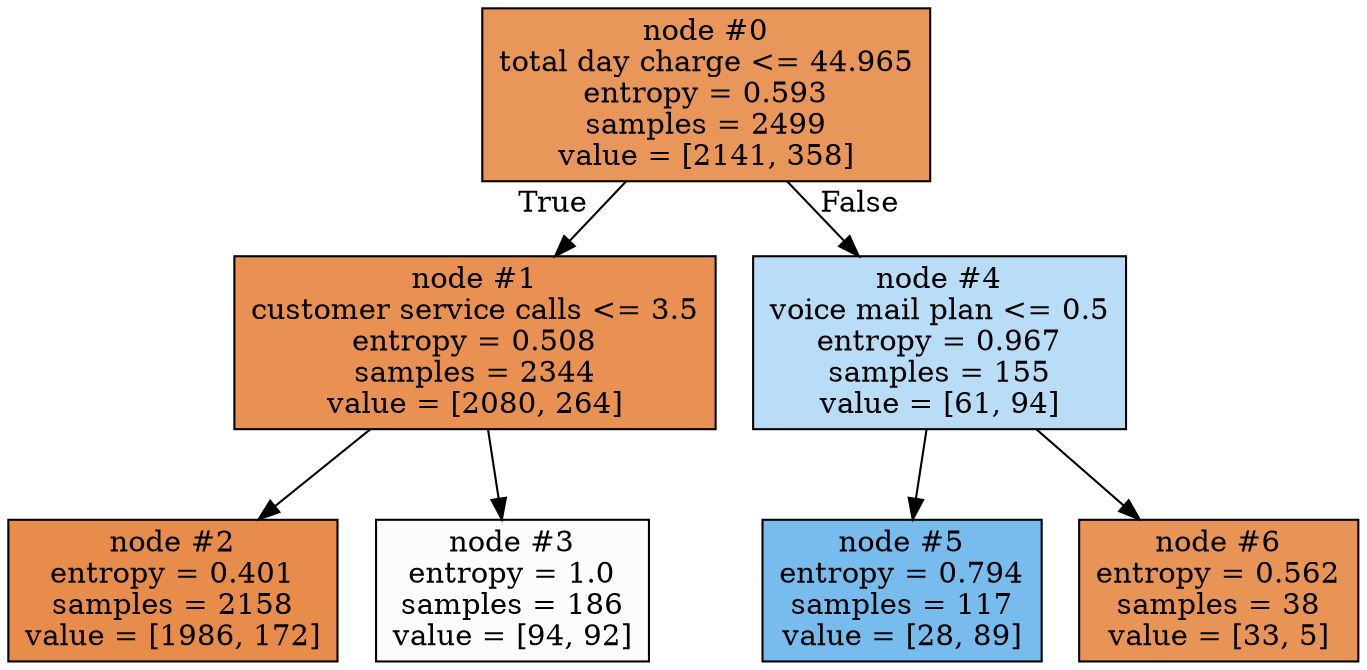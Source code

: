 digraph Tree {
node [shape=box, style="filled", color="black"] ;
graph [ranksep=equally, splines=polyline] ;
0 [label="node #0\ntotal day charge <= 44.965\nentropy = 0.593\nsamples = 2499\nvalue = [2141, 358]", fillcolor="#e9965a"] ;
1 [label="node #1\ncustomer service calls <= 3.5\nentropy = 0.508\nsamples = 2344\nvalue = [2080, 264]", fillcolor="#e89152"] ;
0 -> 1 [labeldistance=2.5, labelangle=45, headlabel="True"] ;
2 [label="node #2\nentropy = 0.401\nsamples = 2158\nvalue = [1986, 172]", fillcolor="#e78c4a"] ;
1 -> 2 ;
3 [label="node #3\nentropy = 1.0\nsamples = 186\nvalue = [94, 92]", fillcolor="#fefcfb"] ;
1 -> 3 ;
4 [label="node #4\nvoice mail plan <= 0.5\nentropy = 0.967\nsamples = 155\nvalue = [61, 94]", fillcolor="#b9ddf6"] ;
0 -> 4 [labeldistance=2.5, labelangle=-45, headlabel="False"] ;
5 [label="node #5\nentropy = 0.794\nsamples = 117\nvalue = [28, 89]", fillcolor="#77bced"] ;
4 -> 5 ;
6 [label="node #6\nentropy = 0.562\nsamples = 38\nvalue = [33, 5]", fillcolor="#e99457"] ;
4 -> 6 ;
{rank=same ; 0} ;
{rank=same ; 1; 4} ;
{rank=same ; 2; 3; 5; 6} ;
}